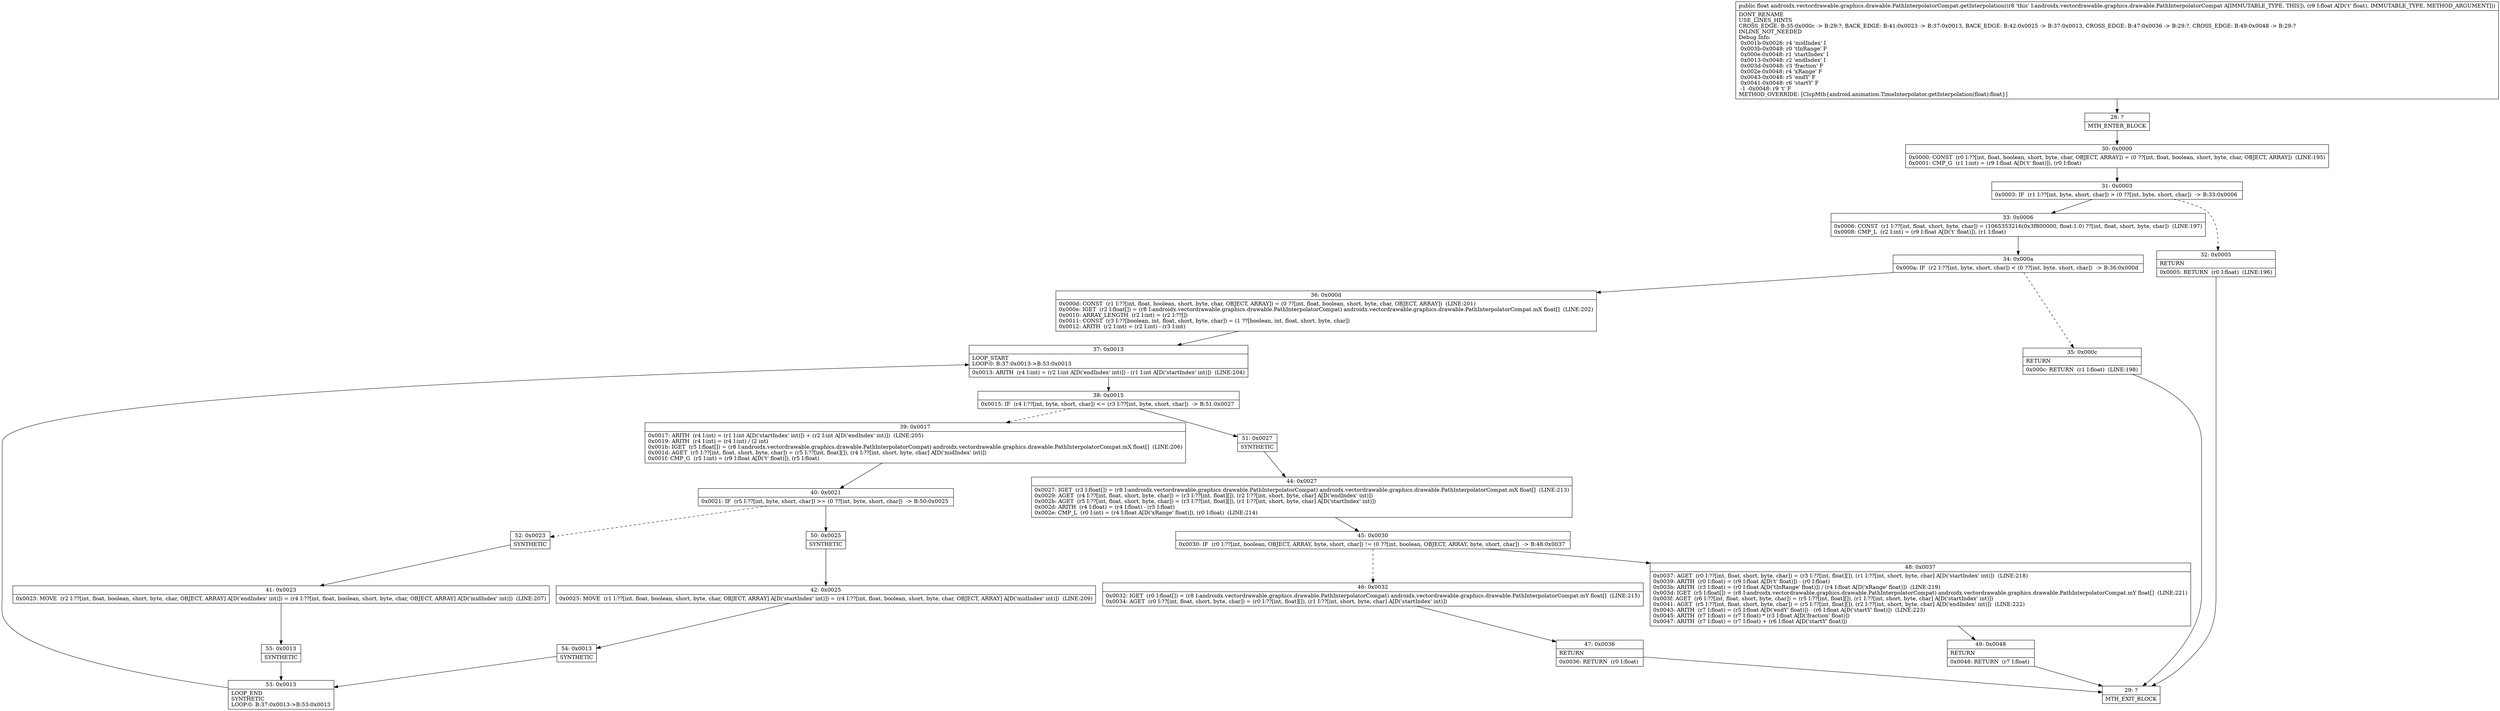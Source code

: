 digraph "CFG forandroidx.vectordrawable.graphics.drawable.PathInterpolatorCompat.getInterpolation(F)F" {
Node_28 [shape=record,label="{28\:\ ?|MTH_ENTER_BLOCK\l}"];
Node_30 [shape=record,label="{30\:\ 0x0000|0x0000: CONST  (r0 I:??[int, float, boolean, short, byte, char, OBJECT, ARRAY]) = (0 ??[int, float, boolean, short, byte, char, OBJECT, ARRAY])  (LINE:195)\l0x0001: CMP_G  (r1 I:int) = (r9 I:float A[D('t' float)]), (r0 I:float) \l}"];
Node_31 [shape=record,label="{31\:\ 0x0003|0x0003: IF  (r1 I:??[int, byte, short, char]) \> (0 ??[int, byte, short, char])  \-\> B:33:0x0006 \l}"];
Node_32 [shape=record,label="{32\:\ 0x0005|RETURN\l|0x0005: RETURN  (r0 I:float)  (LINE:196)\l}"];
Node_29 [shape=record,label="{29\:\ ?|MTH_EXIT_BLOCK\l}"];
Node_33 [shape=record,label="{33\:\ 0x0006|0x0006: CONST  (r1 I:??[int, float, short, byte, char]) = (1065353216(0x3f800000, float:1.0) ??[int, float, short, byte, char])  (LINE:197)\l0x0008: CMP_L  (r2 I:int) = (r9 I:float A[D('t' float)]), (r1 I:float) \l}"];
Node_34 [shape=record,label="{34\:\ 0x000a|0x000a: IF  (r2 I:??[int, byte, short, char]) \< (0 ??[int, byte, short, char])  \-\> B:36:0x000d \l}"];
Node_35 [shape=record,label="{35\:\ 0x000c|RETURN\l|0x000c: RETURN  (r1 I:float)  (LINE:198)\l}"];
Node_36 [shape=record,label="{36\:\ 0x000d|0x000d: CONST  (r1 I:??[int, float, boolean, short, byte, char, OBJECT, ARRAY]) = (0 ??[int, float, boolean, short, byte, char, OBJECT, ARRAY])  (LINE:201)\l0x000e: IGET  (r2 I:float[]) = (r8 I:androidx.vectordrawable.graphics.drawable.PathInterpolatorCompat) androidx.vectordrawable.graphics.drawable.PathInterpolatorCompat.mX float[]  (LINE:202)\l0x0010: ARRAY_LENGTH  (r2 I:int) = (r2 I:??[]) \l0x0011: CONST  (r3 I:??[boolean, int, float, short, byte, char]) = (1 ??[boolean, int, float, short, byte, char]) \l0x0012: ARITH  (r2 I:int) = (r2 I:int) \- (r3 I:int) \l}"];
Node_37 [shape=record,label="{37\:\ 0x0013|LOOP_START\lLOOP:0: B:37:0x0013\-\>B:53:0x0013\l|0x0013: ARITH  (r4 I:int) = (r2 I:int A[D('endIndex' int)]) \- (r1 I:int A[D('startIndex' int)])  (LINE:204)\l}"];
Node_38 [shape=record,label="{38\:\ 0x0015|0x0015: IF  (r4 I:??[int, byte, short, char]) \<= (r3 I:??[int, byte, short, char])  \-\> B:51:0x0027 \l}"];
Node_39 [shape=record,label="{39\:\ 0x0017|0x0017: ARITH  (r4 I:int) = (r1 I:int A[D('startIndex' int)]) + (r2 I:int A[D('endIndex' int)])  (LINE:205)\l0x0019: ARITH  (r4 I:int) = (r4 I:int) \/ (2 int) \l0x001b: IGET  (r5 I:float[]) = (r8 I:androidx.vectordrawable.graphics.drawable.PathInterpolatorCompat) androidx.vectordrawable.graphics.drawable.PathInterpolatorCompat.mX float[]  (LINE:206)\l0x001d: AGET  (r5 I:??[int, float, short, byte, char]) = (r5 I:??[int, float][]), (r4 I:??[int, short, byte, char] A[D('midIndex' int)]) \l0x001f: CMP_G  (r5 I:int) = (r9 I:float A[D('t' float)]), (r5 I:float) \l}"];
Node_40 [shape=record,label="{40\:\ 0x0021|0x0021: IF  (r5 I:??[int, byte, short, char]) \>= (0 ??[int, byte, short, char])  \-\> B:50:0x0025 \l}"];
Node_50 [shape=record,label="{50\:\ 0x0025|SYNTHETIC\l}"];
Node_42 [shape=record,label="{42\:\ 0x0025|0x0025: MOVE  (r1 I:??[int, float, boolean, short, byte, char, OBJECT, ARRAY] A[D('startIndex' int)]) = (r4 I:??[int, float, boolean, short, byte, char, OBJECT, ARRAY] A[D('midIndex' int)])  (LINE:209)\l}"];
Node_54 [shape=record,label="{54\:\ 0x0013|SYNTHETIC\l}"];
Node_53 [shape=record,label="{53\:\ 0x0013|LOOP_END\lSYNTHETIC\lLOOP:0: B:37:0x0013\-\>B:53:0x0013\l}"];
Node_52 [shape=record,label="{52\:\ 0x0023|SYNTHETIC\l}"];
Node_41 [shape=record,label="{41\:\ 0x0023|0x0023: MOVE  (r2 I:??[int, float, boolean, short, byte, char, OBJECT, ARRAY] A[D('endIndex' int)]) = (r4 I:??[int, float, boolean, short, byte, char, OBJECT, ARRAY] A[D('midIndex' int)])  (LINE:207)\l}"];
Node_55 [shape=record,label="{55\:\ 0x0013|SYNTHETIC\l}"];
Node_51 [shape=record,label="{51\:\ 0x0027|SYNTHETIC\l}"];
Node_44 [shape=record,label="{44\:\ 0x0027|0x0027: IGET  (r3 I:float[]) = (r8 I:androidx.vectordrawable.graphics.drawable.PathInterpolatorCompat) androidx.vectordrawable.graphics.drawable.PathInterpolatorCompat.mX float[]  (LINE:213)\l0x0029: AGET  (r4 I:??[int, float, short, byte, char]) = (r3 I:??[int, float][]), (r2 I:??[int, short, byte, char] A[D('endIndex' int)]) \l0x002b: AGET  (r5 I:??[int, float, short, byte, char]) = (r3 I:??[int, float][]), (r1 I:??[int, short, byte, char] A[D('startIndex' int)]) \l0x002d: ARITH  (r4 I:float) = (r4 I:float) \- (r5 I:float) \l0x002e: CMP_L  (r0 I:int) = (r4 I:float A[D('xRange' float)]), (r0 I:float)  (LINE:214)\l}"];
Node_45 [shape=record,label="{45\:\ 0x0030|0x0030: IF  (r0 I:??[int, boolean, OBJECT, ARRAY, byte, short, char]) != (0 ??[int, boolean, OBJECT, ARRAY, byte, short, char])  \-\> B:48:0x0037 \l}"];
Node_46 [shape=record,label="{46\:\ 0x0032|0x0032: IGET  (r0 I:float[]) = (r8 I:androidx.vectordrawable.graphics.drawable.PathInterpolatorCompat) androidx.vectordrawable.graphics.drawable.PathInterpolatorCompat.mY float[]  (LINE:215)\l0x0034: AGET  (r0 I:??[int, float, short, byte, char]) = (r0 I:??[int, float][]), (r1 I:??[int, short, byte, char] A[D('startIndex' int)]) \l}"];
Node_47 [shape=record,label="{47\:\ 0x0036|RETURN\l|0x0036: RETURN  (r0 I:float) \l}"];
Node_48 [shape=record,label="{48\:\ 0x0037|0x0037: AGET  (r0 I:??[int, float, short, byte, char]) = (r3 I:??[int, float][]), (r1 I:??[int, short, byte, char] A[D('startIndex' int)])  (LINE:218)\l0x0039: ARITH  (r0 I:float) = (r9 I:float A[D('t' float)]) \- (r0 I:float) \l0x003b: ARITH  (r3 I:float) = (r0 I:float A[D('tInRange' float)]) \/ (r4 I:float A[D('xRange' float)])  (LINE:219)\l0x003d: IGET  (r5 I:float[]) = (r8 I:androidx.vectordrawable.graphics.drawable.PathInterpolatorCompat) androidx.vectordrawable.graphics.drawable.PathInterpolatorCompat.mY float[]  (LINE:221)\l0x003f: AGET  (r6 I:??[int, float, short, byte, char]) = (r5 I:??[int, float][]), (r1 I:??[int, short, byte, char] A[D('startIndex' int)]) \l0x0041: AGET  (r5 I:??[int, float, short, byte, char]) = (r5 I:??[int, float][]), (r2 I:??[int, short, byte, char] A[D('endIndex' int)])  (LINE:222)\l0x0043: ARITH  (r7 I:float) = (r5 I:float A[D('endY' float)]) \- (r6 I:float A[D('startY' float)])  (LINE:223)\l0x0045: ARITH  (r7 I:float) = (r7 I:float) * (r3 I:float A[D('fraction' float)]) \l0x0047: ARITH  (r7 I:float) = (r7 I:float) + (r6 I:float A[D('startY' float)]) \l}"];
Node_49 [shape=record,label="{49\:\ 0x0048|RETURN\l|0x0048: RETURN  (r7 I:float) \l}"];
MethodNode[shape=record,label="{public float androidx.vectordrawable.graphics.drawable.PathInterpolatorCompat.getInterpolation((r8 'this' I:androidx.vectordrawable.graphics.drawable.PathInterpolatorCompat A[IMMUTABLE_TYPE, THIS]), (r9 I:float A[D('t' float), IMMUTABLE_TYPE, METHOD_ARGUMENT]))  | DONT_RENAME\lUSE_LINES_HINTS\lCROSS_EDGE: B:35:0x000c \-\> B:29:?, BACK_EDGE: B:41:0x0023 \-\> B:37:0x0013, BACK_EDGE: B:42:0x0025 \-\> B:37:0x0013, CROSS_EDGE: B:47:0x0036 \-\> B:29:?, CROSS_EDGE: B:49:0x0048 \-\> B:29:?\lINLINE_NOT_NEEDED\lDebug Info:\l  0x001b\-0x0026: r4 'midIndex' I\l  0x003b\-0x0048: r0 'tInRange' F\l  0x000e\-0x0048: r1 'startIndex' I\l  0x0013\-0x0048: r2 'endIndex' I\l  0x003d\-0x0048: r3 'fraction' F\l  0x002e\-0x0048: r4 'xRange' F\l  0x0043\-0x0048: r5 'endY' F\l  0x0041\-0x0048: r6 'startY' F\l  \-1 \-0x0048: r9 't' F\lMETHOD_OVERRIDE: [ClspMth\{android.animation.TimeInterpolator.getInterpolation(float):float\}]\l}"];
MethodNode -> Node_28;Node_28 -> Node_30;
Node_30 -> Node_31;
Node_31 -> Node_32[style=dashed];
Node_31 -> Node_33;
Node_32 -> Node_29;
Node_33 -> Node_34;
Node_34 -> Node_35[style=dashed];
Node_34 -> Node_36;
Node_35 -> Node_29;
Node_36 -> Node_37;
Node_37 -> Node_38;
Node_38 -> Node_39[style=dashed];
Node_38 -> Node_51;
Node_39 -> Node_40;
Node_40 -> Node_50;
Node_40 -> Node_52[style=dashed];
Node_50 -> Node_42;
Node_42 -> Node_54;
Node_54 -> Node_53;
Node_53 -> Node_37;
Node_52 -> Node_41;
Node_41 -> Node_55;
Node_55 -> Node_53;
Node_51 -> Node_44;
Node_44 -> Node_45;
Node_45 -> Node_46[style=dashed];
Node_45 -> Node_48;
Node_46 -> Node_47;
Node_47 -> Node_29;
Node_48 -> Node_49;
Node_49 -> Node_29;
}

